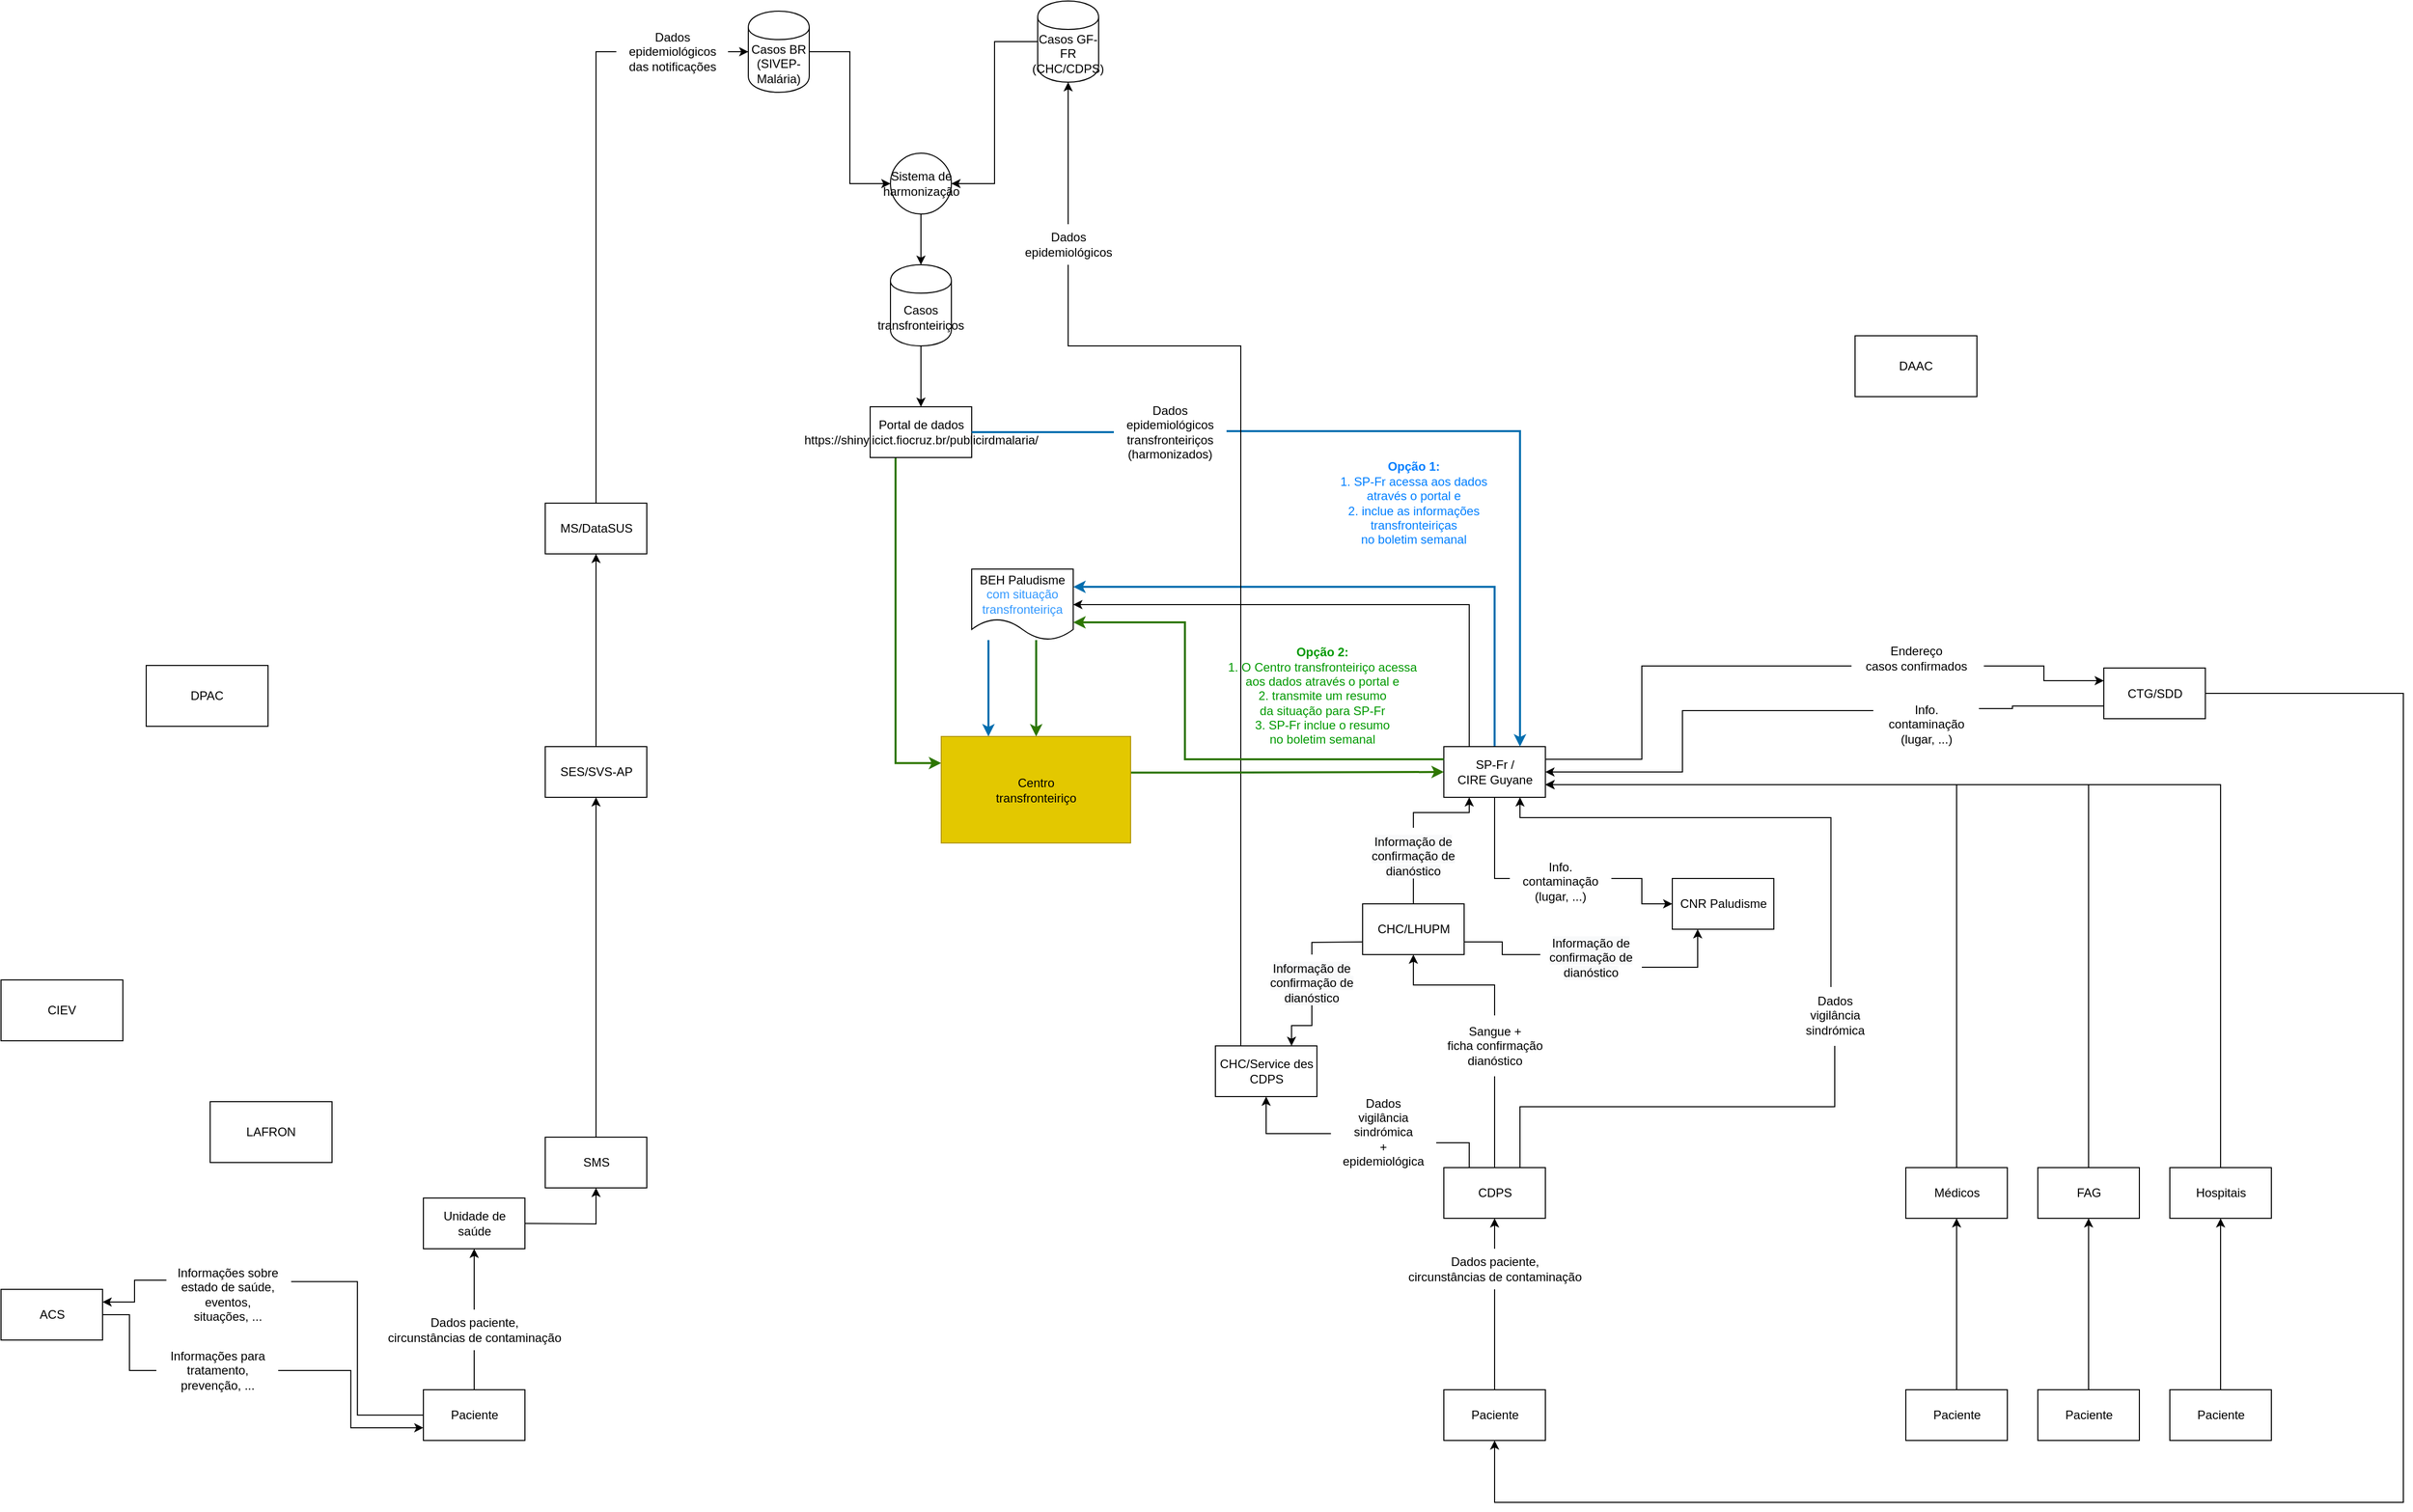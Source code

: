 <mxfile version="20.5.3" type="github">
  <diagram id="doegmiYLPW8GhtTB-VEN" name="Page-1">
    <mxGraphModel dx="3838" dy="2896" grid="1" gridSize="10" guides="1" tooltips="1" connect="1" arrows="1" fold="1" page="1" pageScale="1" pageWidth="827" pageHeight="1169" math="0" shadow="0">
      <root>
        <mxCell id="0" />
        <mxCell id="1" parent="0" />
        <mxCell id="jvHZAF-E1gi5jQqXjgzX-34" style="edgeStyle=orthogonalEdgeStyle;rounded=0;orthogonalLoop=1;jettySize=auto;html=1;entryX=1;entryY=0.5;entryDx=0;entryDy=0;exitX=0;exitY=0.5;exitDx=0;exitDy=0;" parent="1" source="jvHZAF-E1gi5jQqXjgzX-39" target="jvHZAF-E1gi5jQqXjgzX-36" edge="1">
          <mxGeometry relative="1" as="geometry">
            <mxPoint x="500" y="125" as="sourcePoint" />
            <mxPoint x="440" y="285" as="targetPoint" />
          </mxGeometry>
        </mxCell>
        <mxCell id="jvHZAF-E1gi5jQqXjgzX-33" style="edgeStyle=orthogonalEdgeStyle;rounded=0;orthogonalLoop=1;jettySize=auto;html=1;entryX=0;entryY=0.5;entryDx=0;entryDy=0;exitX=1;exitY=0.5;exitDx=0;exitDy=0;" parent="1" source="jvHZAF-E1gi5jQqXjgzX-38" target="jvHZAF-E1gi5jQqXjgzX-36" edge="1">
          <mxGeometry relative="1" as="geometry">
            <mxPoint x="340" y="125" as="sourcePoint" />
            <mxPoint x="410" y="285" as="targetPoint" />
          </mxGeometry>
        </mxCell>
        <mxCell id="jvHZAF-E1gi5jQqXjgzX-20" style="edgeStyle=orthogonalEdgeStyle;rounded=0;orthogonalLoop=1;jettySize=auto;html=1;exitX=0.5;exitY=0;exitDx=0;exitDy=0;entryX=0.5;entryY=1;entryDx=0;entryDy=0;startArrow=none;" parent="1" source="jvHZAF-E1gi5jQqXjgzX-145" target="jvHZAF-E1gi5jQqXjgzX-17" edge="1">
          <mxGeometry relative="1" as="geometry" />
        </mxCell>
        <mxCell id="jvHZAF-E1gi5jQqXjgzX-127" style="edgeStyle=elbowEdgeStyle;rounded=0;orthogonalLoop=1;jettySize=auto;html=1;entryX=1;entryY=0.25;entryDx=0;entryDy=0;strokeWidth=1;fontColor=#000000;startArrow=none;exitX=-0.001;exitY=0.3;exitDx=0;exitDy=0;exitPerimeter=0;" parent="1" source="jvHZAF-E1gi5jQqXjgzX-128" target="jvHZAF-E1gi5jQqXjgzX-97" edge="1">
          <mxGeometry relative="1" as="geometry">
            <mxPoint x="-392.04" y="1280.0" as="sourcePoint" />
          </mxGeometry>
        </mxCell>
        <mxCell id="jvHZAF-E1gi5jQqXjgzX-16" value="Paciente" style="html=1;dashed=0;whitespace=wrap;" parent="1" vertex="1">
          <mxGeometry x="-140" y="1318.97" width="100" height="50" as="geometry" />
        </mxCell>
        <mxCell id="jvHZAF-E1gi5jQqXjgzX-26" style="edgeStyle=orthogonalEdgeStyle;rounded=0;orthogonalLoop=1;jettySize=auto;html=1;entryX=0.5;entryY=1;entryDx=0;entryDy=0;" parent="1" target="jvHZAF-E1gi5jQqXjgzX-23" edge="1">
          <mxGeometry relative="1" as="geometry">
            <mxPoint x="-60" y="1155.0" as="sourcePoint" />
          </mxGeometry>
        </mxCell>
        <mxCell id="jvHZAF-E1gi5jQqXjgzX-17" value="Unidade de&lt;br&gt;saúde" style="html=1;dashed=0;whitespace=wrap;" parent="1" vertex="1">
          <mxGeometry x="-140" y="1130" width="100" height="50" as="geometry" />
        </mxCell>
        <mxCell id="jvHZAF-E1gi5jQqXjgzX-27" style="edgeStyle=orthogonalEdgeStyle;rounded=0;orthogonalLoop=1;jettySize=auto;html=1;entryX=0.5;entryY=1;entryDx=0;entryDy=0;exitX=0.5;exitY=0;exitDx=0;exitDy=0;" parent="1" source="jvHZAF-E1gi5jQqXjgzX-23" target="jvHZAF-E1gi5jQqXjgzX-24" edge="1">
          <mxGeometry relative="1" as="geometry" />
        </mxCell>
        <mxCell id="jvHZAF-E1gi5jQqXjgzX-23" value="SMS" style="html=1;dashed=0;whitespace=wrap;" parent="1" vertex="1">
          <mxGeometry x="-20" y="1070" width="100" height="50" as="geometry" />
        </mxCell>
        <mxCell id="jvHZAF-E1gi5jQqXjgzX-28" value="" style="edgeStyle=orthogonalEdgeStyle;rounded=0;orthogonalLoop=1;jettySize=auto;html=1;" parent="1" source="jvHZAF-E1gi5jQqXjgzX-24" target="jvHZAF-E1gi5jQqXjgzX-25" edge="1">
          <mxGeometry relative="1" as="geometry" />
        </mxCell>
        <mxCell id="jvHZAF-E1gi5jQqXjgzX-24" value="SES/SVS-AP" style="html=1;dashed=0;whitespace=wrap;" parent="1" vertex="1">
          <mxGeometry x="-20" y="685" width="100" height="50" as="geometry" />
        </mxCell>
        <mxCell id="jvHZAF-E1gi5jQqXjgzX-29" style="edgeStyle=orthogonalEdgeStyle;rounded=0;orthogonalLoop=1;jettySize=auto;html=1;entryX=0;entryY=0.5;entryDx=0;entryDy=0;startArrow=none;" parent="1" source="jvHZAF-E1gi5jQqXjgzX-105" target="jvHZAF-E1gi5jQqXjgzX-38" edge="1">
          <mxGeometry relative="1" as="geometry">
            <mxPoint x="240" y="52.5" as="targetPoint" />
          </mxGeometry>
        </mxCell>
        <mxCell id="jvHZAF-E1gi5jQqXjgzX-25" value="MS/DataSUS" style="html=1;dashed=0;whitespace=wrap;" parent="1" vertex="1">
          <mxGeometry x="-20" y="445" width="100" height="50" as="geometry" />
        </mxCell>
        <mxCell id="jvHZAF-E1gi5jQqXjgzX-41" style="edgeStyle=orthogonalEdgeStyle;rounded=0;orthogonalLoop=1;jettySize=auto;html=1;exitX=0.5;exitY=1;exitDx=0;exitDy=0;entryX=0.5;entryY=0;entryDx=0;entryDy=0;" parent="1" source="jvHZAF-E1gi5jQqXjgzX-36" target="jvHZAF-E1gi5jQqXjgzX-40" edge="1">
          <mxGeometry relative="1" as="geometry" />
        </mxCell>
        <mxCell id="jvHZAF-E1gi5jQqXjgzX-36" value="Sistema de&lt;br&gt;harmonização" style="shape=ellipse;html=1;dashed=0;whitespace=wrap;aspect=fixed;perimeter=ellipsePerimeter;" parent="1" vertex="1">
          <mxGeometry x="320" y="100" width="60" height="60" as="geometry" />
        </mxCell>
        <mxCell id="jvHZAF-E1gi5jQqXjgzX-38" value="Casos BR (SIVEP-Malária)" style="shape=cylinder;whiteSpace=wrap;html=1;boundedLbl=1;backgroundOutline=1;" parent="1" vertex="1">
          <mxGeometry x="180" y="-40" width="60" height="80" as="geometry" />
        </mxCell>
        <mxCell id="jvHZAF-E1gi5jQqXjgzX-39" value="Casos GF-FR (CHC/CDPS)" style="shape=cylinder;whiteSpace=wrap;html=1;boundedLbl=1;backgroundOutline=1;" parent="1" vertex="1">
          <mxGeometry x="465" y="-50" width="60" height="80" as="geometry" />
        </mxCell>
        <mxCell id="jvHZAF-E1gi5jQqXjgzX-85" style="edgeStyle=elbowEdgeStyle;rounded=0;orthogonalLoop=1;jettySize=auto;elbow=vertical;html=1;entryX=0.5;entryY=0;entryDx=0;entryDy=0;" parent="1" source="jvHZAF-E1gi5jQqXjgzX-40" target="jvHZAF-E1gi5jQqXjgzX-103" edge="1">
          <mxGeometry relative="1" as="geometry">
            <mxPoint x="350" y="355" as="targetPoint" />
          </mxGeometry>
        </mxCell>
        <mxCell id="jvHZAF-E1gi5jQqXjgzX-40" value="Casos transfronteiriços" style="shape=cylinder;whiteSpace=wrap;html=1;boundedLbl=1;backgroundOutline=1;" parent="1" vertex="1">
          <mxGeometry x="320" y="210" width="60" height="80" as="geometry" />
        </mxCell>
        <mxCell id="jvHZAF-E1gi5jQqXjgzX-46" style="edgeStyle=elbowEdgeStyle;rounded=0;orthogonalLoop=1;jettySize=auto;html=1;exitX=-0.012;exitY=0.517;exitDx=0;exitDy=0;startArrow=none;exitPerimeter=0;" parent="1" source="jvHZAF-E1gi5jQqXjgzX-48" edge="1">
          <mxGeometry relative="1" as="geometry">
            <mxPoint x="690" y="1030" as="targetPoint" />
            <Array as="points">
              <mxPoint x="690" y="1060" />
            </Array>
          </mxGeometry>
        </mxCell>
        <mxCell id="jvHZAF-E1gi5jQqXjgzX-79" style="edgeStyle=elbowEdgeStyle;rounded=0;orthogonalLoop=1;jettySize=auto;elbow=vertical;html=1;entryX=0.5;entryY=1;entryDx=0;entryDy=0;startArrow=none;" parent="1" source="jvHZAF-E1gi5jQqXjgzX-50" target="jvHZAF-E1gi5jQqXjgzX-51" edge="1">
          <mxGeometry relative="1" as="geometry" />
        </mxCell>
        <mxCell id="jvHZAF-E1gi5jQqXjgzX-92" style="edgeStyle=elbowEdgeStyle;rounded=0;orthogonalLoop=1;jettySize=auto;html=1;entryX=0.75;entryY=1;entryDx=0;entryDy=0;startArrow=none;exitX=0.453;exitY=0.033;exitDx=0;exitDy=0;exitPerimeter=0;elbow=vertical;" parent="1" source="jvHZAF-E1gi5jQqXjgzX-93" target="jvHZAF-E1gi5jQqXjgzX-44" edge="1">
          <mxGeometry relative="1" as="geometry">
            <Array as="points">
              <mxPoint x="1090" y="755" />
            </Array>
          </mxGeometry>
        </mxCell>
        <mxCell id="jvHZAF-E1gi5jQqXjgzX-42" value="CDPS" style="html=1;dashed=0;whitespace=wrap;" parent="1" vertex="1">
          <mxGeometry x="865" y="1100" width="100" height="50" as="geometry" />
        </mxCell>
        <mxCell id="jvHZAF-E1gi5jQqXjgzX-66" style="edgeStyle=elbowEdgeStyle;rounded=0;orthogonalLoop=1;jettySize=auto;html=1;entryX=0.5;entryY=1;entryDx=0;entryDy=0;elbow=vertical;startArrow=none;" parent="1" source="jvHZAF-E1gi5jQqXjgzX-80" target="jvHZAF-E1gi5jQqXjgzX-39" edge="1">
          <mxGeometry relative="1" as="geometry">
            <mxPoint x="580" y="200" as="targetPoint" />
          </mxGeometry>
        </mxCell>
        <mxCell id="jvHZAF-E1gi5jQqXjgzX-43" value="CHC/Service des&lt;br&gt;CDPS" style="html=1;dashed=0;whitespace=wrap;" parent="1" vertex="1">
          <mxGeometry x="640" y="980" width="100" height="50" as="geometry" />
        </mxCell>
        <mxCell id="jvHZAF-E1gi5jQqXjgzX-82" style="edgeStyle=elbowEdgeStyle;rounded=0;orthogonalLoop=1;jettySize=auto;html=1;startArrow=none;exitX=1.057;exitY=0.7;exitDx=0;exitDy=0;exitPerimeter=0;entryX=0;entryY=0.25;entryDx=0;entryDy=0;" parent="1" source="jvHZAF-E1gi5jQqXjgzX-64" target="jvHZAF-E1gi5jQqXjgzX-61" edge="1">
          <mxGeometry relative="1" as="geometry">
            <mxPoint x="1475" y="607.5" as="targetPoint" />
          </mxGeometry>
        </mxCell>
        <mxCell id="jvHZAF-E1gi5jQqXjgzX-110" style="edgeStyle=elbowEdgeStyle;rounded=0;orthogonalLoop=1;jettySize=auto;html=1;exitX=0.5;exitY=0;exitDx=0;exitDy=0;strokeWidth=2;fillColor=#1ba1e2;strokeColor=#006EAF;entryX=1;entryY=0.25;entryDx=0;entryDy=0;" parent="1" source="jvHZAF-E1gi5jQqXjgzX-44" target="jvHZAF-E1gi5jQqXjgzX-102" edge="1">
          <mxGeometry relative="1" as="geometry">
            <mxPoint x="550" y="520" as="targetPoint" />
            <Array as="points">
              <mxPoint x="915" y="610" />
            </Array>
          </mxGeometry>
        </mxCell>
        <mxCell id="jvHZAF-E1gi5jQqXjgzX-111" style="edgeStyle=elbowEdgeStyle;rounded=0;orthogonalLoop=1;jettySize=auto;html=1;exitX=0.25;exitY=0;exitDx=0;exitDy=0;strokeWidth=1;entryX=1;entryY=0.5;entryDx=0;entryDy=0;" parent="1" source="jvHZAF-E1gi5jQqXjgzX-44" target="jvHZAF-E1gi5jQqXjgzX-102" edge="1">
          <mxGeometry relative="1" as="geometry">
            <mxPoint x="530" y="560" as="targetPoint" />
            <Array as="points">
              <mxPoint x="890" y="620" />
            </Array>
          </mxGeometry>
        </mxCell>
        <mxCell id="jvHZAF-E1gi5jQqXjgzX-44" value="SP-Fr /&lt;br&gt;CIRE Guyane" style="html=1;dashed=0;whitespace=wrap;" parent="1" vertex="1">
          <mxGeometry x="865" y="685" width="100" height="50" as="geometry" />
        </mxCell>
        <mxCell id="jvHZAF-E1gi5jQqXjgzX-45" value="CNR Paludisme" style="html=1;dashed=0;whitespace=wrap;" parent="1" vertex="1">
          <mxGeometry x="1090" y="815" width="100" height="50" as="geometry" />
        </mxCell>
        <mxCell id="jvHZAF-E1gi5jQqXjgzX-52" style="edgeStyle=orthogonalEdgeStyle;rounded=0;orthogonalLoop=1;jettySize=auto;html=1;exitX=1;exitY=0.75;exitDx=0;exitDy=0;entryX=0.25;entryY=1;entryDx=0;entryDy=0;startArrow=none;" parent="1" source="jvHZAF-E1gi5jQqXjgzX-115" target="jvHZAF-E1gi5jQqXjgzX-45" edge="1">
          <mxGeometry relative="1" as="geometry" />
        </mxCell>
        <mxCell id="jvHZAF-E1gi5jQqXjgzX-78" style="edgeStyle=elbowEdgeStyle;rounded=0;orthogonalLoop=1;jettySize=auto;elbow=vertical;html=1;exitX=0.5;exitY=1;exitDx=0;exitDy=0;entryX=0.75;entryY=0;entryDx=0;entryDy=0;startArrow=none;" parent="1" source="jvHZAF-E1gi5jQqXjgzX-138" target="jvHZAF-E1gi5jQqXjgzX-43" edge="1">
          <mxGeometry relative="1" as="geometry">
            <Array as="points" />
          </mxGeometry>
        </mxCell>
        <mxCell id="jvHZAF-E1gi5jQqXjgzX-83" style="edgeStyle=elbowEdgeStyle;rounded=0;orthogonalLoop=1;jettySize=auto;elbow=vertical;html=1;entryX=0.25;entryY=1;entryDx=0;entryDy=0;startArrow=none;" parent="1" source="jvHZAF-E1gi5jQqXjgzX-117" target="jvHZAF-E1gi5jQqXjgzX-44" edge="1">
          <mxGeometry relative="1" as="geometry" />
        </mxCell>
        <mxCell id="jvHZAF-E1gi5jQqXjgzX-51" value="CHC/LHUPM" style="html=1;dashed=0;whitespace=wrap;" parent="1" vertex="1">
          <mxGeometry x="785" y="840" width="100" height="50" as="geometry" />
        </mxCell>
        <mxCell id="jvHZAF-E1gi5jQqXjgzX-57" style="edgeStyle=elbowEdgeStyle;rounded=0;orthogonalLoop=1;jettySize=auto;html=1;startArrow=none;" parent="1" source="jvHZAF-E1gi5jQqXjgzX-95" target="jvHZAF-E1gi5jQqXjgzX-42" edge="1">
          <mxGeometry relative="1" as="geometry" />
        </mxCell>
        <mxCell id="jvHZAF-E1gi5jQqXjgzX-56" value="Paciente" style="html=1;dashed=0;whitespace=wrap;" parent="1" vertex="1">
          <mxGeometry x="865" y="1318.97" width="100" height="50" as="geometry" />
        </mxCell>
        <mxCell id="jvHZAF-E1gi5jQqXjgzX-63" style="edgeStyle=elbowEdgeStyle;rounded=0;orthogonalLoop=1;jettySize=auto;html=1;exitX=-0.02;exitY=0.283;exitDx=0;exitDy=0;entryX=1;entryY=0.5;entryDx=0;entryDy=0;startArrow=none;exitPerimeter=0;" parent="1" source="jvHZAF-E1gi5jQqXjgzX-65" target="jvHZAF-E1gi5jQqXjgzX-44" edge="1">
          <mxGeometry relative="1" as="geometry">
            <Array as="points">
              <mxPoint x="1100" y="690" />
            </Array>
          </mxGeometry>
        </mxCell>
        <mxCell id="tVp76IYYDZpWvyA0d9KN-1" style="edgeStyle=orthogonalEdgeStyle;rounded=0;orthogonalLoop=1;jettySize=auto;html=1;entryX=0.5;entryY=1;entryDx=0;entryDy=0;" edge="1" parent="1" source="jvHZAF-E1gi5jQqXjgzX-61" target="jvHZAF-E1gi5jQqXjgzX-56">
          <mxGeometry relative="1" as="geometry">
            <Array as="points">
              <mxPoint x="1810" y="632" />
              <mxPoint x="1810" y="1430" />
              <mxPoint x="915" y="1430" />
            </Array>
          </mxGeometry>
        </mxCell>
        <mxCell id="jvHZAF-E1gi5jQqXjgzX-61" value="CTG/SDD" style="html=1;dashed=0;whitespace=wrap;" parent="1" vertex="1">
          <mxGeometry x="1515" y="607.5" width="100" height="50" as="geometry" />
        </mxCell>
        <mxCell id="jvHZAF-E1gi5jQqXjgzX-147" style="edgeStyle=elbowEdgeStyle;rounded=0;orthogonalLoop=1;jettySize=auto;html=1;entryX=1;entryY=0.75;entryDx=0;entryDy=0;strokeWidth=1;fontColor=#009900;" parent="1" source="jvHZAF-E1gi5jQqXjgzX-67" target="jvHZAF-E1gi5jQqXjgzX-44" edge="1">
          <mxGeometry relative="1" as="geometry">
            <Array as="points">
              <mxPoint x="1370" y="920" />
            </Array>
          </mxGeometry>
        </mxCell>
        <mxCell id="jvHZAF-E1gi5jQqXjgzX-67" value="Médicos" style="html=1;dashed=0;whitespace=wrap;" parent="1" vertex="1">
          <mxGeometry x="1320" y="1100" width="100" height="50" as="geometry" />
        </mxCell>
        <mxCell id="jvHZAF-E1gi5jQqXjgzX-148" style="edgeStyle=elbowEdgeStyle;rounded=0;orthogonalLoop=1;jettySize=auto;html=1;entryX=1;entryY=0.75;entryDx=0;entryDy=0;strokeWidth=1;fontColor=#009900;" parent="1" source="jvHZAF-E1gi5jQqXjgzX-68" target="jvHZAF-E1gi5jQqXjgzX-44" edge="1">
          <mxGeometry relative="1" as="geometry">
            <Array as="points">
              <mxPoint x="1500" y="900" />
            </Array>
          </mxGeometry>
        </mxCell>
        <mxCell id="jvHZAF-E1gi5jQqXjgzX-68" value="FAG" style="html=1;dashed=0;whitespace=wrap;" parent="1" vertex="1">
          <mxGeometry x="1450" y="1100" width="100" height="50" as="geometry" />
        </mxCell>
        <mxCell id="jvHZAF-E1gi5jQqXjgzX-149" style="edgeStyle=elbowEdgeStyle;rounded=0;orthogonalLoop=1;jettySize=auto;html=1;strokeWidth=1;fontColor=#009900;entryX=1;entryY=0.75;entryDx=0;entryDy=0;" parent="1" source="jvHZAF-E1gi5jQqXjgzX-69" target="jvHZAF-E1gi5jQqXjgzX-44" edge="1">
          <mxGeometry relative="1" as="geometry">
            <mxPoint x="960" y="720" as="targetPoint" />
            <Array as="points">
              <mxPoint x="1630" y="880" />
            </Array>
          </mxGeometry>
        </mxCell>
        <mxCell id="jvHZAF-E1gi5jQqXjgzX-69" value="Hospitais" style="html=1;dashed=0;whitespace=wrap;" parent="1" vertex="1">
          <mxGeometry x="1580" y="1100" width="100" height="50" as="geometry" />
        </mxCell>
        <mxCell id="jvHZAF-E1gi5jQqXjgzX-70" style="edgeStyle=elbowEdgeStyle;rounded=0;orthogonalLoop=1;jettySize=auto;html=1;entryX=0.5;entryY=1;entryDx=0;entryDy=0;" parent="1" source="jvHZAF-E1gi5jQqXjgzX-71" target="jvHZAF-E1gi5jQqXjgzX-67" edge="1">
          <mxGeometry relative="1" as="geometry">
            <mxPoint x="1370" y="1180" as="targetPoint" />
          </mxGeometry>
        </mxCell>
        <mxCell id="jvHZAF-E1gi5jQqXjgzX-71" value="Paciente" style="html=1;dashed=0;whitespace=wrap;" parent="1" vertex="1">
          <mxGeometry x="1320" y="1318.97" width="100" height="50" as="geometry" />
        </mxCell>
        <mxCell id="jvHZAF-E1gi5jQqXjgzX-72" style="edgeStyle=elbowEdgeStyle;rounded=0;orthogonalLoop=1;jettySize=auto;html=1;entryX=0.5;entryY=1;entryDx=0;entryDy=0;" parent="1" source="jvHZAF-E1gi5jQqXjgzX-73" target="jvHZAF-E1gi5jQqXjgzX-68" edge="1">
          <mxGeometry relative="1" as="geometry">
            <mxPoint x="1500" y="1180" as="targetPoint" />
          </mxGeometry>
        </mxCell>
        <mxCell id="jvHZAF-E1gi5jQqXjgzX-73" value="Paciente" style="html=1;dashed=0;whitespace=wrap;" parent="1" vertex="1">
          <mxGeometry x="1450" y="1318.97" width="100" height="50" as="geometry" />
        </mxCell>
        <mxCell id="jvHZAF-E1gi5jQqXjgzX-74" style="edgeStyle=elbowEdgeStyle;rounded=0;orthogonalLoop=1;jettySize=auto;html=1;entryX=0.5;entryY=1;entryDx=0;entryDy=0;" parent="1" source="jvHZAF-E1gi5jQqXjgzX-75" target="jvHZAF-E1gi5jQqXjgzX-69" edge="1">
          <mxGeometry relative="1" as="geometry">
            <mxPoint x="1630" y="1180" as="targetPoint" />
          </mxGeometry>
        </mxCell>
        <mxCell id="jvHZAF-E1gi5jQqXjgzX-75" value="Paciente" style="html=1;dashed=0;whitespace=wrap;" parent="1" vertex="1">
          <mxGeometry x="1580" y="1318.97" width="100" height="50" as="geometry" />
        </mxCell>
        <mxCell id="jvHZAF-E1gi5jQqXjgzX-98" style="edgeStyle=elbowEdgeStyle;rounded=0;orthogonalLoop=1;jettySize=auto;html=1;exitX=1.009;exitY=0.486;exitDx=0;exitDy=0;entryX=0.75;entryY=0;entryDx=0;entryDy=0;fillColor=#1ba1e2;strokeColor=#006EAF;strokeWidth=2;startArrow=none;exitPerimeter=0;" parent="1" source="jvHZAF-E1gi5jQqXjgzX-107" target="jvHZAF-E1gi5jQqXjgzX-44" edge="1">
          <mxGeometry relative="1" as="geometry">
            <mxPoint x="725" y="390" as="sourcePoint" />
            <Array as="points">
              <mxPoint x="940" y="530" />
            </Array>
          </mxGeometry>
        </mxCell>
        <mxCell id="jvHZAF-E1gi5jQqXjgzX-64" value="Endereço&lt;br&gt;casos confirmados" style="text;html=1;align=center;verticalAlign=middle;resizable=0;points=[];autosize=1;strokeColor=none;fillColor=none;" parent="1" vertex="1">
          <mxGeometry x="1270" y="577.5" width="120" height="40" as="geometry" />
        </mxCell>
        <mxCell id="jvHZAF-E1gi5jQqXjgzX-87" value="" style="edgeStyle=elbowEdgeStyle;rounded=0;orthogonalLoop=1;jettySize=auto;html=1;endArrow=none;entryX=-0.029;entryY=0.7;entryDx=0;entryDy=0;entryPerimeter=0;exitX=1;exitY=0.25;exitDx=0;exitDy=0;" parent="1" source="jvHZAF-E1gi5jQqXjgzX-44" target="jvHZAF-E1gi5jQqXjgzX-64" edge="1">
          <mxGeometry relative="1" as="geometry">
            <mxPoint x="965" y="653" as="sourcePoint" />
            <mxPoint x="1065" y="652.5" as="targetPoint" />
            <Array as="points">
              <mxPoint x="1060" y="650" />
            </Array>
          </mxGeometry>
        </mxCell>
        <mxCell id="jvHZAF-E1gi5jQqXjgzX-65" value="Info.&lt;br&gt;contaminação&lt;br&gt;(lugar, ...)" style="text;html=1;align=center;verticalAlign=middle;resizable=0;points=[];autosize=1;strokeColor=none;fillColor=none;" parent="1" vertex="1">
          <mxGeometry x="1290" y="632.5" width="100" height="60" as="geometry" />
        </mxCell>
        <mxCell id="jvHZAF-E1gi5jQqXjgzX-88" value="" style="edgeStyle=elbowEdgeStyle;rounded=0;orthogonalLoop=1;jettySize=auto;html=1;exitX=0;exitY=0.75;exitDx=0;exitDy=0;endArrow=none;entryX=1.02;entryY=0.25;entryDx=0;entryDy=0;entryPerimeter=0;" parent="1" source="jvHZAF-E1gi5jQqXjgzX-61" target="jvHZAF-E1gi5jQqXjgzX-65" edge="1">
          <mxGeometry relative="1" as="geometry">
            <mxPoint x="1285" y="595" as="sourcePoint" />
            <mxPoint x="1415" y="687.5" as="targetPoint" />
            <Array as="points">
              <mxPoint x="1425" y="607.5" />
            </Array>
          </mxGeometry>
        </mxCell>
        <mxCell id="jvHZAF-E1gi5jQqXjgzX-50" value="Sangue +&lt;br&gt;ficha confirmação&lt;br&gt;dianóstico" style="text;html=1;align=center;verticalAlign=middle;resizable=0;points=[];autosize=1;strokeColor=none;fillColor=none;" parent="1" vertex="1">
          <mxGeometry x="855" y="950" width="120" height="60" as="geometry" />
        </mxCell>
        <mxCell id="jvHZAF-E1gi5jQqXjgzX-89" value="" style="edgeStyle=elbowEdgeStyle;rounded=0;orthogonalLoop=1;jettySize=auto;elbow=vertical;html=1;entryX=0.5;entryY=1;entryDx=0;entryDy=0;endArrow=none;" parent="1" source="jvHZAF-E1gi5jQqXjgzX-42" target="jvHZAF-E1gi5jQqXjgzX-50" edge="1">
          <mxGeometry relative="1" as="geometry">
            <mxPoint x="915" y="1100" as="sourcePoint" />
            <mxPoint x="915" y="890" as="targetPoint" />
          </mxGeometry>
        </mxCell>
        <mxCell id="jvHZAF-E1gi5jQqXjgzX-48" value="Dados&lt;br&gt;vigilância&lt;br&gt;sindrómica&lt;br&gt;+&lt;br&gt;epidemiológica" style="text;html=1;align=center;verticalAlign=middle;resizable=0;points=[];autosize=1;strokeColor=none;fillColor=none;" parent="1" vertex="1">
          <mxGeometry x="755" y="1020" width="100" height="90" as="geometry" />
        </mxCell>
        <mxCell id="jvHZAF-E1gi5jQqXjgzX-90" value="" style="edgeStyle=elbowEdgeStyle;rounded=0;orthogonalLoop=1;jettySize=auto;html=1;exitX=0.25;exitY=0;exitDx=0;exitDy=0;endArrow=none;entryX=1.025;entryY=0.617;entryDx=0;entryDy=0;entryPerimeter=0;" parent="1" source="jvHZAF-E1gi5jQqXjgzX-42" target="jvHZAF-E1gi5jQqXjgzX-48" edge="1">
          <mxGeometry relative="1" as="geometry">
            <mxPoint x="865" y="1137.5" as="sourcePoint" />
            <mxPoint x="795" y="1020" as="targetPoint" />
            <Array as="points">
              <mxPoint x="890" y="1070" />
            </Array>
          </mxGeometry>
        </mxCell>
        <mxCell id="jvHZAF-E1gi5jQqXjgzX-93" value="Dados&lt;br&gt;vigilância&lt;br&gt;sindrómica" style="text;html=1;align=center;verticalAlign=middle;resizable=0;points=[];autosize=1;strokeColor=none;fillColor=none;" parent="1" vertex="1">
          <mxGeometry x="1210" y="920" width="80" height="60" as="geometry" />
        </mxCell>
        <mxCell id="jvHZAF-E1gi5jQqXjgzX-94" value="" style="edgeStyle=elbowEdgeStyle;rounded=0;orthogonalLoop=1;jettySize=auto;html=1;endArrow=none;elbow=vertical;exitX=0.75;exitY=0;exitDx=0;exitDy=0;" parent="1" source="jvHZAF-E1gi5jQqXjgzX-42" target="jvHZAF-E1gi5jQqXjgzX-93" edge="1">
          <mxGeometry relative="1" as="geometry">
            <mxPoint x="965" y="1125" as="sourcePoint" />
            <mxPoint x="985" y="737.5" as="targetPoint" />
          </mxGeometry>
        </mxCell>
        <mxCell id="jvHZAF-E1gi5jQqXjgzX-95" value="Dados paciente,&lt;br&gt;circunstâncias de contaminação" style="text;html=1;align=center;verticalAlign=middle;resizable=0;points=[];autosize=1;strokeColor=none;fillColor=none;" parent="1" vertex="1">
          <mxGeometry x="820" y="1180" width="190" height="40" as="geometry" />
        </mxCell>
        <mxCell id="jvHZAF-E1gi5jQqXjgzX-96" value="" style="edgeStyle=elbowEdgeStyle;rounded=0;orthogonalLoop=1;jettySize=auto;html=1;entryX=0.5;entryY=1;entryDx=0;entryDy=0;endArrow=none;" parent="1" source="jvHZAF-E1gi5jQqXjgzX-56" target="jvHZAF-E1gi5jQqXjgzX-95" edge="1">
          <mxGeometry relative="1" as="geometry">
            <mxPoint x="915" y="1220" as="sourcePoint" />
            <mxPoint x="915" y="1150" as="targetPoint" />
          </mxGeometry>
        </mxCell>
        <mxCell id="jvHZAF-E1gi5jQqXjgzX-124" style="edgeStyle=elbowEdgeStyle;rounded=0;orthogonalLoop=1;jettySize=auto;html=1;entryX=0;entryY=0.75;entryDx=0;entryDy=0;strokeWidth=1;fontColor=#3399FF;startArrow=none;" parent="1" source="jvHZAF-E1gi5jQqXjgzX-125" target="jvHZAF-E1gi5jQqXjgzX-16" edge="1">
          <mxGeometry relative="1" as="geometry" />
        </mxCell>
        <mxCell id="jvHZAF-E1gi5jQqXjgzX-97" value="ACS" style="html=1;dashed=0;whitespace=wrap;" parent="1" vertex="1">
          <mxGeometry x="-556" y="1220" width="100" height="50" as="geometry" />
        </mxCell>
        <mxCell id="jvHZAF-E1gi5jQqXjgzX-143" style="edgeStyle=elbowEdgeStyle;rounded=0;orthogonalLoop=1;jettySize=auto;html=1;entryX=0.5;entryY=0;entryDx=0;entryDy=0;strokeWidth=2;fontColor=#009900;fillColor=#60a917;strokeColor=#2D7600;" parent="1" source="jvHZAF-E1gi5jQqXjgzX-102" target="jvHZAF-E1gi5jQqXjgzX-112" edge="1">
          <mxGeometry relative="1" as="geometry" />
        </mxCell>
        <mxCell id="jvHZAF-E1gi5jQqXjgzX-144" style="edgeStyle=elbowEdgeStyle;rounded=0;orthogonalLoop=1;jettySize=auto;html=1;entryX=0.25;entryY=0;entryDx=0;entryDy=0;strokeWidth=2;fontColor=#009900;fillColor=#1ba1e2;strokeColor=#006EAF;" parent="1" source="jvHZAF-E1gi5jQqXjgzX-102" target="jvHZAF-E1gi5jQqXjgzX-112" edge="1">
          <mxGeometry relative="1" as="geometry" />
        </mxCell>
        <mxCell id="jvHZAF-E1gi5jQqXjgzX-102" value="BEH Paludisme&lt;br&gt;&lt;font color=&quot;#3399ff&quot;&gt;com situação transfronteiriça&lt;/font&gt;" style="shape=document;whiteSpace=wrap;html=1;boundedLbl=1;dashed=0;flipH=1;" parent="1" vertex="1">
          <mxGeometry x="400" y="510" width="100" height="70" as="geometry" />
        </mxCell>
        <mxCell id="jvHZAF-E1gi5jQqXjgzX-133" style="edgeStyle=elbowEdgeStyle;rounded=0;orthogonalLoop=1;jettySize=auto;html=1;exitX=0.25;exitY=1;exitDx=0;exitDy=0;entryX=0;entryY=0.25;entryDx=0;entryDy=0;strokeWidth=2;fontColor=#000000;fillColor=#60a917;strokeColor=#2D7600;" parent="1" source="jvHZAF-E1gi5jQqXjgzX-103" target="jvHZAF-E1gi5jQqXjgzX-112" edge="1">
          <mxGeometry relative="1" as="geometry">
            <Array as="points">
              <mxPoint x="325" y="550" />
            </Array>
          </mxGeometry>
        </mxCell>
        <mxCell id="jvHZAF-E1gi5jQqXjgzX-103" value="&lt;span style=&quot;&quot;&gt;Portal de dados&lt;br&gt;https://shiny.icict.fiocruz.br/publicirdmalaria/&lt;br&gt;&lt;/span&gt;" style="html=1;dashed=0;whitespace=wrap;" parent="1" vertex="1">
          <mxGeometry x="300" y="350" width="100" height="50" as="geometry" />
        </mxCell>
        <mxCell id="jvHZAF-E1gi5jQqXjgzX-80" value="Dados&lt;br&gt;epidemiológicos" style="text;html=1;align=center;verticalAlign=middle;resizable=0;points=[];autosize=1;strokeColor=none;fillColor=none;" parent="1" vertex="1">
          <mxGeometry x="440" y="170" width="110" height="40" as="geometry" />
        </mxCell>
        <mxCell id="jvHZAF-E1gi5jQqXjgzX-104" value="" style="edgeStyle=elbowEdgeStyle;rounded=0;orthogonalLoop=1;jettySize=auto;html=1;exitX=0.25;exitY=0;exitDx=0;exitDy=0;entryX=0.5;entryY=1;entryDx=0;entryDy=0;elbow=vertical;endArrow=none;" parent="1" source="jvHZAF-E1gi5jQqXjgzX-43" target="jvHZAF-E1gi5jQqXjgzX-80" edge="1">
          <mxGeometry relative="1" as="geometry">
            <mxPoint x="500" y="545" as="sourcePoint" />
            <mxPoint x="490" y="110" as="targetPoint" />
            <Array as="points">
              <mxPoint x="690" y="290" />
              <mxPoint x="630" y="260" />
            </Array>
          </mxGeometry>
        </mxCell>
        <mxCell id="jvHZAF-E1gi5jQqXjgzX-105" value="Dados&lt;br&gt;epidemiológicos&lt;br&gt;das notificações" style="text;html=1;align=center;verticalAlign=middle;resizable=0;points=[];autosize=1;strokeColor=none;fillColor=none;" parent="1" vertex="1">
          <mxGeometry x="50" y="-30" width="110" height="60" as="geometry" />
        </mxCell>
        <mxCell id="jvHZAF-E1gi5jQqXjgzX-106" value="" style="edgeStyle=orthogonalEdgeStyle;rounded=0;orthogonalLoop=1;jettySize=auto;html=1;entryX=0;entryY=0.5;entryDx=0;entryDy=0;endArrow=none;" parent="1" source="jvHZAF-E1gi5jQqXjgzX-25" target="jvHZAF-E1gi5jQqXjgzX-105" edge="1">
          <mxGeometry relative="1" as="geometry">
            <mxPoint x="150" y="195" as="sourcePoint" />
            <mxPoint x="190" y="80" as="targetPoint" />
          </mxGeometry>
        </mxCell>
        <mxCell id="jvHZAF-E1gi5jQqXjgzX-107" value="Dados&lt;br&gt;epidemiológicos&lt;br&gt;transfronteiriços&lt;br&gt;(harmonizados)" style="text;html=1;align=center;verticalAlign=middle;resizable=0;points=[];autosize=1;strokeColor=none;fillColor=none;" parent="1" vertex="1">
          <mxGeometry x="540" y="340" width="110" height="70" as="geometry" />
        </mxCell>
        <mxCell id="jvHZAF-E1gi5jQqXjgzX-108" value="" style="edgeStyle=elbowEdgeStyle;rounded=0;orthogonalLoop=1;jettySize=auto;html=1;exitX=1;exitY=0.5;exitDx=0;exitDy=0;entryX=0;entryY=0.5;entryDx=0;entryDy=0;fillColor=#1ba1e2;strokeColor=#006EAF;strokeWidth=2;endArrow=none;" parent="1" source="jvHZAF-E1gi5jQqXjgzX-103" target="jvHZAF-E1gi5jQqXjgzX-107" edge="1">
          <mxGeometry relative="1" as="geometry">
            <mxPoint x="400" y="375" as="sourcePoint" />
            <mxPoint x="670" y="315" as="targetPoint" />
          </mxGeometry>
        </mxCell>
        <mxCell id="jvHZAF-E1gi5jQqXjgzX-134" style="edgeStyle=elbowEdgeStyle;rounded=0;orthogonalLoop=1;jettySize=auto;html=1;exitX=0.999;exitY=0.339;exitDx=0;exitDy=0;strokeWidth=2;fontColor=#000000;fillColor=#60a917;strokeColor=#2D7600;entryX=0;entryY=0.5;entryDx=0;entryDy=0;exitPerimeter=0;" parent="1" source="jvHZAF-E1gi5jQqXjgzX-112" target="jvHZAF-E1gi5jQqXjgzX-44" edge="1">
          <mxGeometry relative="1" as="geometry">
            <mxPoint x="810" y="750" as="targetPoint" />
            <Array as="points">
              <mxPoint x="630" y="723" />
            </Array>
          </mxGeometry>
        </mxCell>
        <mxCell id="jvHZAF-E1gi5jQqXjgzX-135" style="edgeStyle=elbowEdgeStyle;rounded=0;orthogonalLoop=1;jettySize=auto;html=1;exitX=0;exitY=0.25;exitDx=0;exitDy=0;entryX=1;entryY=0.75;entryDx=0;entryDy=0;strokeWidth=2;fontColor=#000000;fillColor=#60a917;strokeColor=#2D7600;" parent="1" source="jvHZAF-E1gi5jQqXjgzX-44" target="jvHZAF-E1gi5jQqXjgzX-102" edge="1">
          <mxGeometry relative="1" as="geometry">
            <Array as="points">
              <mxPoint x="610" y="640" />
            </Array>
          </mxGeometry>
        </mxCell>
        <mxCell id="jvHZAF-E1gi5jQqXjgzX-112" value="Centro&lt;br&gt;transfronteiriço" style="html=1;dashed=0;whitespace=wrap;fillColor=#e3c800;fontColor=#000000;strokeColor=#B09500;" parent="1" vertex="1">
          <mxGeometry x="370" y="675" width="186.5" height="105" as="geometry" />
        </mxCell>
        <mxCell id="jvHZAF-E1gi5jQqXjgzX-115" value="&lt;span style=&quot;color: rgb(0, 0, 0); font-family: Helvetica; font-size: 12px; font-style: normal; font-variant-ligatures: normal; font-variant-caps: normal; font-weight: 400; letter-spacing: normal; orphans: 2; text-indent: 0px; text-transform: none; widows: 2; word-spacing: 0px; -webkit-text-stroke-width: 0px; background-color: rgb(248, 249, 250); text-decoration-thickness: initial; text-decoration-style: initial; text-decoration-color: initial; float: none; display: inline !important;&quot;&gt;Informação de&lt;br&gt;confirmação de&lt;/span&gt;&lt;br style=&quot;color: rgb(0, 0, 0); font-family: Helvetica; font-size: 12px; font-style: normal; font-variant-ligatures: normal; font-variant-caps: normal; font-weight: 400; letter-spacing: normal; orphans: 2; text-indent: 0px; text-transform: none; widows: 2; word-spacing: 0px; -webkit-text-stroke-width: 0px; background-color: rgb(248, 249, 250); text-decoration-thickness: initial; text-decoration-style: initial; text-decoration-color: initial;&quot;&gt;&lt;span style=&quot;color: rgb(0, 0, 0); font-family: Helvetica; font-size: 12px; font-style: normal; font-variant-ligatures: normal; font-variant-caps: normal; font-weight: 400; letter-spacing: normal; orphans: 2; text-indent: 0px; text-transform: none; widows: 2; word-spacing: 0px; -webkit-text-stroke-width: 0px; background-color: rgb(248, 249, 250); text-decoration-thickness: initial; text-decoration-style: initial; text-decoration-color: initial; float: none; display: inline !important;&quot;&gt;dianóstico&lt;/span&gt;" style="text;whiteSpace=wrap;html=1;fontColor=#3399FF;align=center;" parent="1" vertex="1">
          <mxGeometry x="960" y="865" width="100" height="50" as="geometry" />
        </mxCell>
        <mxCell id="jvHZAF-E1gi5jQqXjgzX-116" value="" style="edgeStyle=orthogonalEdgeStyle;rounded=0;orthogonalLoop=1;jettySize=auto;html=1;exitX=1;exitY=0.75;exitDx=0;exitDy=0;endArrow=none;" parent="1" source="jvHZAF-E1gi5jQqXjgzX-51" target="jvHZAF-E1gi5jQqXjgzX-115" edge="1">
          <mxGeometry relative="1" as="geometry">
            <mxPoint x="885" y="877.5" as="sourcePoint" />
            <mxPoint x="975" y="855" as="targetPoint" />
          </mxGeometry>
        </mxCell>
        <mxCell id="jvHZAF-E1gi5jQqXjgzX-117" value="&lt;span style=&quot;color: rgb(0, 0, 0); font-family: Helvetica; font-size: 12px; font-style: normal; font-variant-ligatures: normal; font-variant-caps: normal; font-weight: 400; letter-spacing: normal; orphans: 2; text-indent: 0px; text-transform: none; widows: 2; word-spacing: 0px; -webkit-text-stroke-width: 0px; background-color: rgb(248, 249, 250); text-decoration-thickness: initial; text-decoration-style: initial; text-decoration-color: initial; float: none; display: inline !important;&quot;&gt;Informação de&lt;br&gt;confirmação de&lt;/span&gt;&lt;br style=&quot;color: rgb(0, 0, 0); font-family: Helvetica; font-size: 12px; font-style: normal; font-variant-ligatures: normal; font-variant-caps: normal; font-weight: 400; letter-spacing: normal; orphans: 2; text-indent: 0px; text-transform: none; widows: 2; word-spacing: 0px; -webkit-text-stroke-width: 0px; background-color: rgb(248, 249, 250); text-decoration-thickness: initial; text-decoration-style: initial; text-decoration-color: initial;&quot;&gt;&lt;span style=&quot;color: rgb(0, 0, 0); font-family: Helvetica; font-size: 12px; font-style: normal; font-variant-ligatures: normal; font-variant-caps: normal; font-weight: 400; letter-spacing: normal; orphans: 2; text-indent: 0px; text-transform: none; widows: 2; word-spacing: 0px; -webkit-text-stroke-width: 0px; background-color: rgb(248, 249, 250); text-decoration-thickness: initial; text-decoration-style: initial; text-decoration-color: initial; float: none; display: inline !important;&quot;&gt;dianóstico&lt;/span&gt;" style="text;whiteSpace=wrap;html=1;fontColor=#3399FF;align=center;" parent="1" vertex="1">
          <mxGeometry x="785" y="765" width="100" height="50" as="geometry" />
        </mxCell>
        <mxCell id="jvHZAF-E1gi5jQqXjgzX-118" value="" style="edgeStyle=elbowEdgeStyle;rounded=0;orthogonalLoop=1;jettySize=auto;elbow=vertical;html=1;entryX=0.5;entryY=1;entryDx=0;entryDy=0;endArrow=none;" parent="1" source="jvHZAF-E1gi5jQqXjgzX-51" target="jvHZAF-E1gi5jQqXjgzX-117" edge="1">
          <mxGeometry relative="1" as="geometry">
            <mxPoint x="835" y="840" as="sourcePoint" />
            <mxPoint x="890" y="735" as="targetPoint" />
          </mxGeometry>
        </mxCell>
        <mxCell id="jvHZAF-E1gi5jQqXjgzX-121" style="edgeStyle=elbowEdgeStyle;rounded=0;orthogonalLoop=1;jettySize=auto;html=1;exitX=1;exitY=0.5;exitDx=0;exitDy=0;entryX=0;entryY=0.5;entryDx=0;entryDy=0;strokeWidth=1;fontColor=#3399FF;" parent="1" source="jvHZAF-E1gi5jQqXjgzX-119" target="jvHZAF-E1gi5jQqXjgzX-45" edge="1">
          <mxGeometry relative="1" as="geometry" />
        </mxCell>
        <mxCell id="jvHZAF-E1gi5jQqXjgzX-119" value="&lt;span style=&quot;color: rgb(0, 0, 0);&quot;&gt;Info.&lt;/span&gt;&lt;br style=&quot;color: rgb(0, 0, 0);&quot;&gt;&lt;span style=&quot;color: rgb(0, 0, 0);&quot;&gt;contaminação&lt;/span&gt;&lt;br style=&quot;color: rgb(0, 0, 0);&quot;&gt;&lt;span style=&quot;color: rgb(0, 0, 0);&quot;&gt;(lugar, ...)&lt;/span&gt;" style="text;whiteSpace=wrap;html=1;fontColor=#3399FF;align=center;" parent="1" vertex="1">
          <mxGeometry x="930" y="790" width="100" height="50" as="geometry" />
        </mxCell>
        <mxCell id="jvHZAF-E1gi5jQqXjgzX-120" value="" style="edgeStyle=elbowEdgeStyle;rounded=0;orthogonalLoop=1;jettySize=auto;html=1;entryX=0;entryY=0.5;entryDx=0;entryDy=0;exitX=0.5;exitY=1;exitDx=0;exitDy=0;endArrow=none;" parent="1" source="jvHZAF-E1gi5jQqXjgzX-44" target="jvHZAF-E1gi5jQqXjgzX-119" edge="1">
          <mxGeometry relative="1" as="geometry">
            <mxPoint x="915" y="735" as="sourcePoint" />
            <mxPoint x="1115" y="815" as="targetPoint" />
            <Array as="points">
              <mxPoint x="915" y="775" />
            </Array>
          </mxGeometry>
        </mxCell>
        <mxCell id="jvHZAF-E1gi5jQqXjgzX-125" value="Informações para&lt;br&gt;tratamento,&lt;br&gt;prevenção, ..." style="text;html=1;align=center;verticalAlign=middle;resizable=0;points=[];autosize=1;strokeColor=none;fillColor=none;fontColor=#000000;" parent="1" vertex="1">
          <mxGeometry x="-403" y="1270" width="120" height="60" as="geometry" />
        </mxCell>
        <mxCell id="jvHZAF-E1gi5jQqXjgzX-126" value="" style="edgeStyle=elbowEdgeStyle;rounded=0;orthogonalLoop=1;jettySize=auto;html=1;entryX=0;entryY=0.5;entryDx=0;entryDy=0;strokeWidth=1;fontColor=#3399FF;endArrow=none;" parent="1" source="jvHZAF-E1gi5jQqXjgzX-97" target="jvHZAF-E1gi5jQqXjgzX-125" edge="1">
          <mxGeometry relative="1" as="geometry">
            <mxPoint x="-313" y="1273.97" as="sourcePoint" />
            <mxPoint x="-233" y="1343.97" as="targetPoint" />
          </mxGeometry>
        </mxCell>
        <mxCell id="jvHZAF-E1gi5jQqXjgzX-128" value="Informações sobre&lt;br&gt;estado de saúde,&lt;br&gt;eventos,&lt;br&gt;situações, ..." style="text;html=1;align=center;verticalAlign=middle;resizable=0;points=[];autosize=1;strokeColor=none;fillColor=none;fontColor=#000000;" parent="1" vertex="1">
          <mxGeometry x="-393" y="1190" width="120" height="70" as="geometry" />
        </mxCell>
        <mxCell id="jvHZAF-E1gi5jQqXjgzX-129" value="" style="edgeStyle=elbowEdgeStyle;rounded=0;orthogonalLoop=1;jettySize=auto;html=1;entryX=1.023;entryY=0.32;entryDx=0;entryDy=0;strokeWidth=1;fontColor=#000000;endArrow=none;entryPerimeter=0;" parent="1" source="jvHZAF-E1gi5jQqXjgzX-16" target="jvHZAF-E1gi5jQqXjgzX-128" edge="1">
          <mxGeometry relative="1" as="geometry">
            <mxPoint x="-140" y="1343.97" as="sourcePoint" />
            <mxPoint x="-180" y="1281.47" as="targetPoint" />
          </mxGeometry>
        </mxCell>
        <mxCell id="jvHZAF-E1gi5jQqXjgzX-136" value="&lt;b&gt;Opção 1:&lt;br&gt;&lt;/b&gt;1. SP-Fr acessa aos dados&lt;br&gt;através o portal&amp;nbsp;e&lt;br&gt;2. inclue as informações&lt;br&gt;transfronteiriças&lt;br&gt;no boletim semanal" style="text;html=1;align=center;verticalAlign=middle;resizable=0;points=[];autosize=1;strokeColor=none;fillColor=none;fontColor=#007FFF;" parent="1" vertex="1">
          <mxGeometry x="750" y="395" width="170" height="100" as="geometry" />
        </mxCell>
        <mxCell id="jvHZAF-E1gi5jQqXjgzX-137" value="&lt;font color=&quot;#009900&quot;&gt;&lt;b&gt;Opção 2:&lt;br&gt;&lt;/b&gt;1. O Centro transfronteiriço acessa&lt;br&gt;aos dados&amp;nbsp;através o portal e&lt;br&gt;2. transmite um resumo&lt;br&gt;da situação para SP-Fr&lt;br&gt;3. SP-Fr inclue o resumo&lt;br&gt;no boletim semanal&lt;br&gt;&lt;/font&gt;" style="text;html=1;align=center;verticalAlign=middle;resizable=0;points=[];autosize=1;strokeColor=none;fillColor=none;fontColor=#00CC00;" parent="1" vertex="1">
          <mxGeometry x="640" y="580" width="210" height="110" as="geometry" />
        </mxCell>
        <mxCell id="jvHZAF-E1gi5jQqXjgzX-138" value="&lt;span style=&quot;color: rgb(0, 0, 0); font-family: Helvetica; font-size: 12px; font-style: normal; font-variant-ligatures: normal; font-variant-caps: normal; font-weight: 400; letter-spacing: normal; orphans: 2; text-indent: 0px; text-transform: none; widows: 2; word-spacing: 0px; -webkit-text-stroke-width: 0px; background-color: rgb(248, 249, 250); text-decoration-thickness: initial; text-decoration-style: initial; text-decoration-color: initial; float: none; display: inline !important;&quot;&gt;Informação de&lt;br&gt;confirmação de&lt;/span&gt;&lt;br style=&quot;color: rgb(0, 0, 0); font-family: Helvetica; font-size: 12px; font-style: normal; font-variant-ligatures: normal; font-variant-caps: normal; font-weight: 400; letter-spacing: normal; orphans: 2; text-indent: 0px; text-transform: none; widows: 2; word-spacing: 0px; -webkit-text-stroke-width: 0px; background-color: rgb(248, 249, 250); text-decoration-thickness: initial; text-decoration-style: initial; text-decoration-color: initial;&quot;&gt;&lt;span style=&quot;color: rgb(0, 0, 0); font-family: Helvetica; font-size: 12px; font-style: normal; font-variant-ligatures: normal; font-variant-caps: normal; font-weight: 400; letter-spacing: normal; orphans: 2; text-indent: 0px; text-transform: none; widows: 2; word-spacing: 0px; -webkit-text-stroke-width: 0px; background-color: rgb(248, 249, 250); text-decoration-thickness: initial; text-decoration-style: initial; text-decoration-color: initial; float: none; display: inline !important;&quot;&gt;dianóstico&lt;/span&gt;" style="text;whiteSpace=wrap;html=1;fontColor=#3399FF;align=center;" parent="1" vertex="1">
          <mxGeometry x="685" y="890" width="100" height="50" as="geometry" />
        </mxCell>
        <mxCell id="jvHZAF-E1gi5jQqXjgzX-139" value="" style="edgeStyle=elbowEdgeStyle;rounded=0;orthogonalLoop=1;jettySize=auto;elbow=vertical;html=1;exitX=0;exitY=0.75;exitDx=0;exitDy=0;entryX=0.5;entryY=0;entryDx=0;entryDy=0;endArrow=none;" parent="1" source="jvHZAF-E1gi5jQqXjgzX-51" target="jvHZAF-E1gi5jQqXjgzX-138" edge="1">
          <mxGeometry relative="1" as="geometry">
            <mxPoint x="785" y="877.5" as="sourcePoint" />
            <mxPoint x="745" y="955" as="targetPoint" />
            <Array as="points">
              <mxPoint x="805" y="878" />
            </Array>
          </mxGeometry>
        </mxCell>
        <mxCell id="jvHZAF-E1gi5jQqXjgzX-145" value="Dados paciente,&lt;br&gt;circunstâncias de contaminação" style="text;html=1;align=center;verticalAlign=middle;resizable=0;points=[];autosize=1;strokeColor=none;fillColor=none;" parent="1" vertex="1">
          <mxGeometry x="-185" y="1240" width="190" height="40" as="geometry" />
        </mxCell>
        <mxCell id="jvHZAF-E1gi5jQqXjgzX-146" value="" style="edgeStyle=orthogonalEdgeStyle;rounded=0;orthogonalLoop=1;jettySize=auto;html=1;exitX=0.5;exitY=0;exitDx=0;exitDy=0;entryX=0.5;entryY=1;entryDx=0;entryDy=0;endArrow=none;" parent="1" source="jvHZAF-E1gi5jQqXjgzX-16" target="jvHZAF-E1gi5jQqXjgzX-145" edge="1">
          <mxGeometry relative="1" as="geometry">
            <mxPoint x="-90" y="1318.97" as="sourcePoint" />
            <mxPoint x="-90" y="1180" as="targetPoint" />
          </mxGeometry>
        </mxCell>
        <mxCell id="tVp76IYYDZpWvyA0d9KN-2" value="DAAC" style="rounded=0;whiteSpace=wrap;html=1;" vertex="1" parent="1">
          <mxGeometry x="1270" y="280" width="120" height="60" as="geometry" />
        </mxCell>
        <mxCell id="tVp76IYYDZpWvyA0d9KN-3" value="DPAC" style="rounded=0;whiteSpace=wrap;html=1;" vertex="1" parent="1">
          <mxGeometry x="-413" y="605" width="120" height="60" as="geometry" />
        </mxCell>
        <mxCell id="tVp76IYYDZpWvyA0d9KN-5" value="CIEV" style="rounded=0;whiteSpace=wrap;html=1;" vertex="1" parent="1">
          <mxGeometry x="-556" y="915" width="120" height="60" as="geometry" />
        </mxCell>
        <mxCell id="tVp76IYYDZpWvyA0d9KN-6" value="LAFRON" style="rounded=0;whiteSpace=wrap;html=1;" vertex="1" parent="1">
          <mxGeometry x="-350" y="1035" width="120" height="60" as="geometry" />
        </mxCell>
      </root>
    </mxGraphModel>
  </diagram>
</mxfile>
